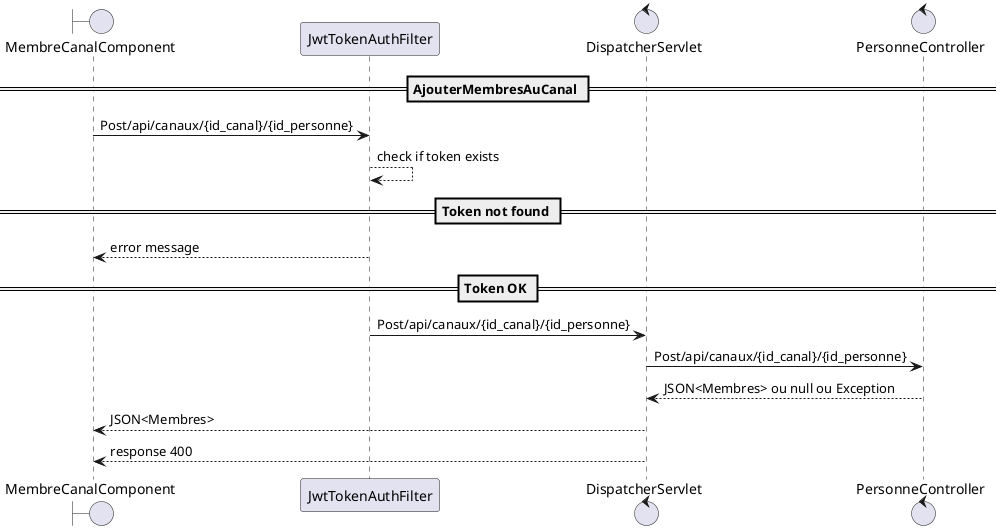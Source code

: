 
@startuml
== AjouterMembresAuCanal ==

boundary MembreCanalComponent
participant JwtTokenAuthFilter
control DispatcherServlet 
control PersonneController 


MembreCanalComponent -> JwtTokenAuthFilter : Post/api/canaux/{id_canal}/{id_personne}
JwtTokenAuthFilter --> JwtTokenAuthFilter : check if token exists
==Token not found ==
JwtTokenAuthFilter --> MembreCanalComponent : error message 
==Token OK ==
JwtTokenAuthFilter -> DispatcherServlet : Post/api/canaux/{id_canal}/{id_personne}
DispatcherServlet -> PersonneController : Post/api/canaux/{id_canal}/{id_personne}
PersonneController --> DispatcherServlet : JSON<Membres> ou null ou Exception
DispatcherServlet --> MembreCanalComponent : JSON<Membres>
DispatcherServlet --> MembreCanalComponent : response 400
@enduml